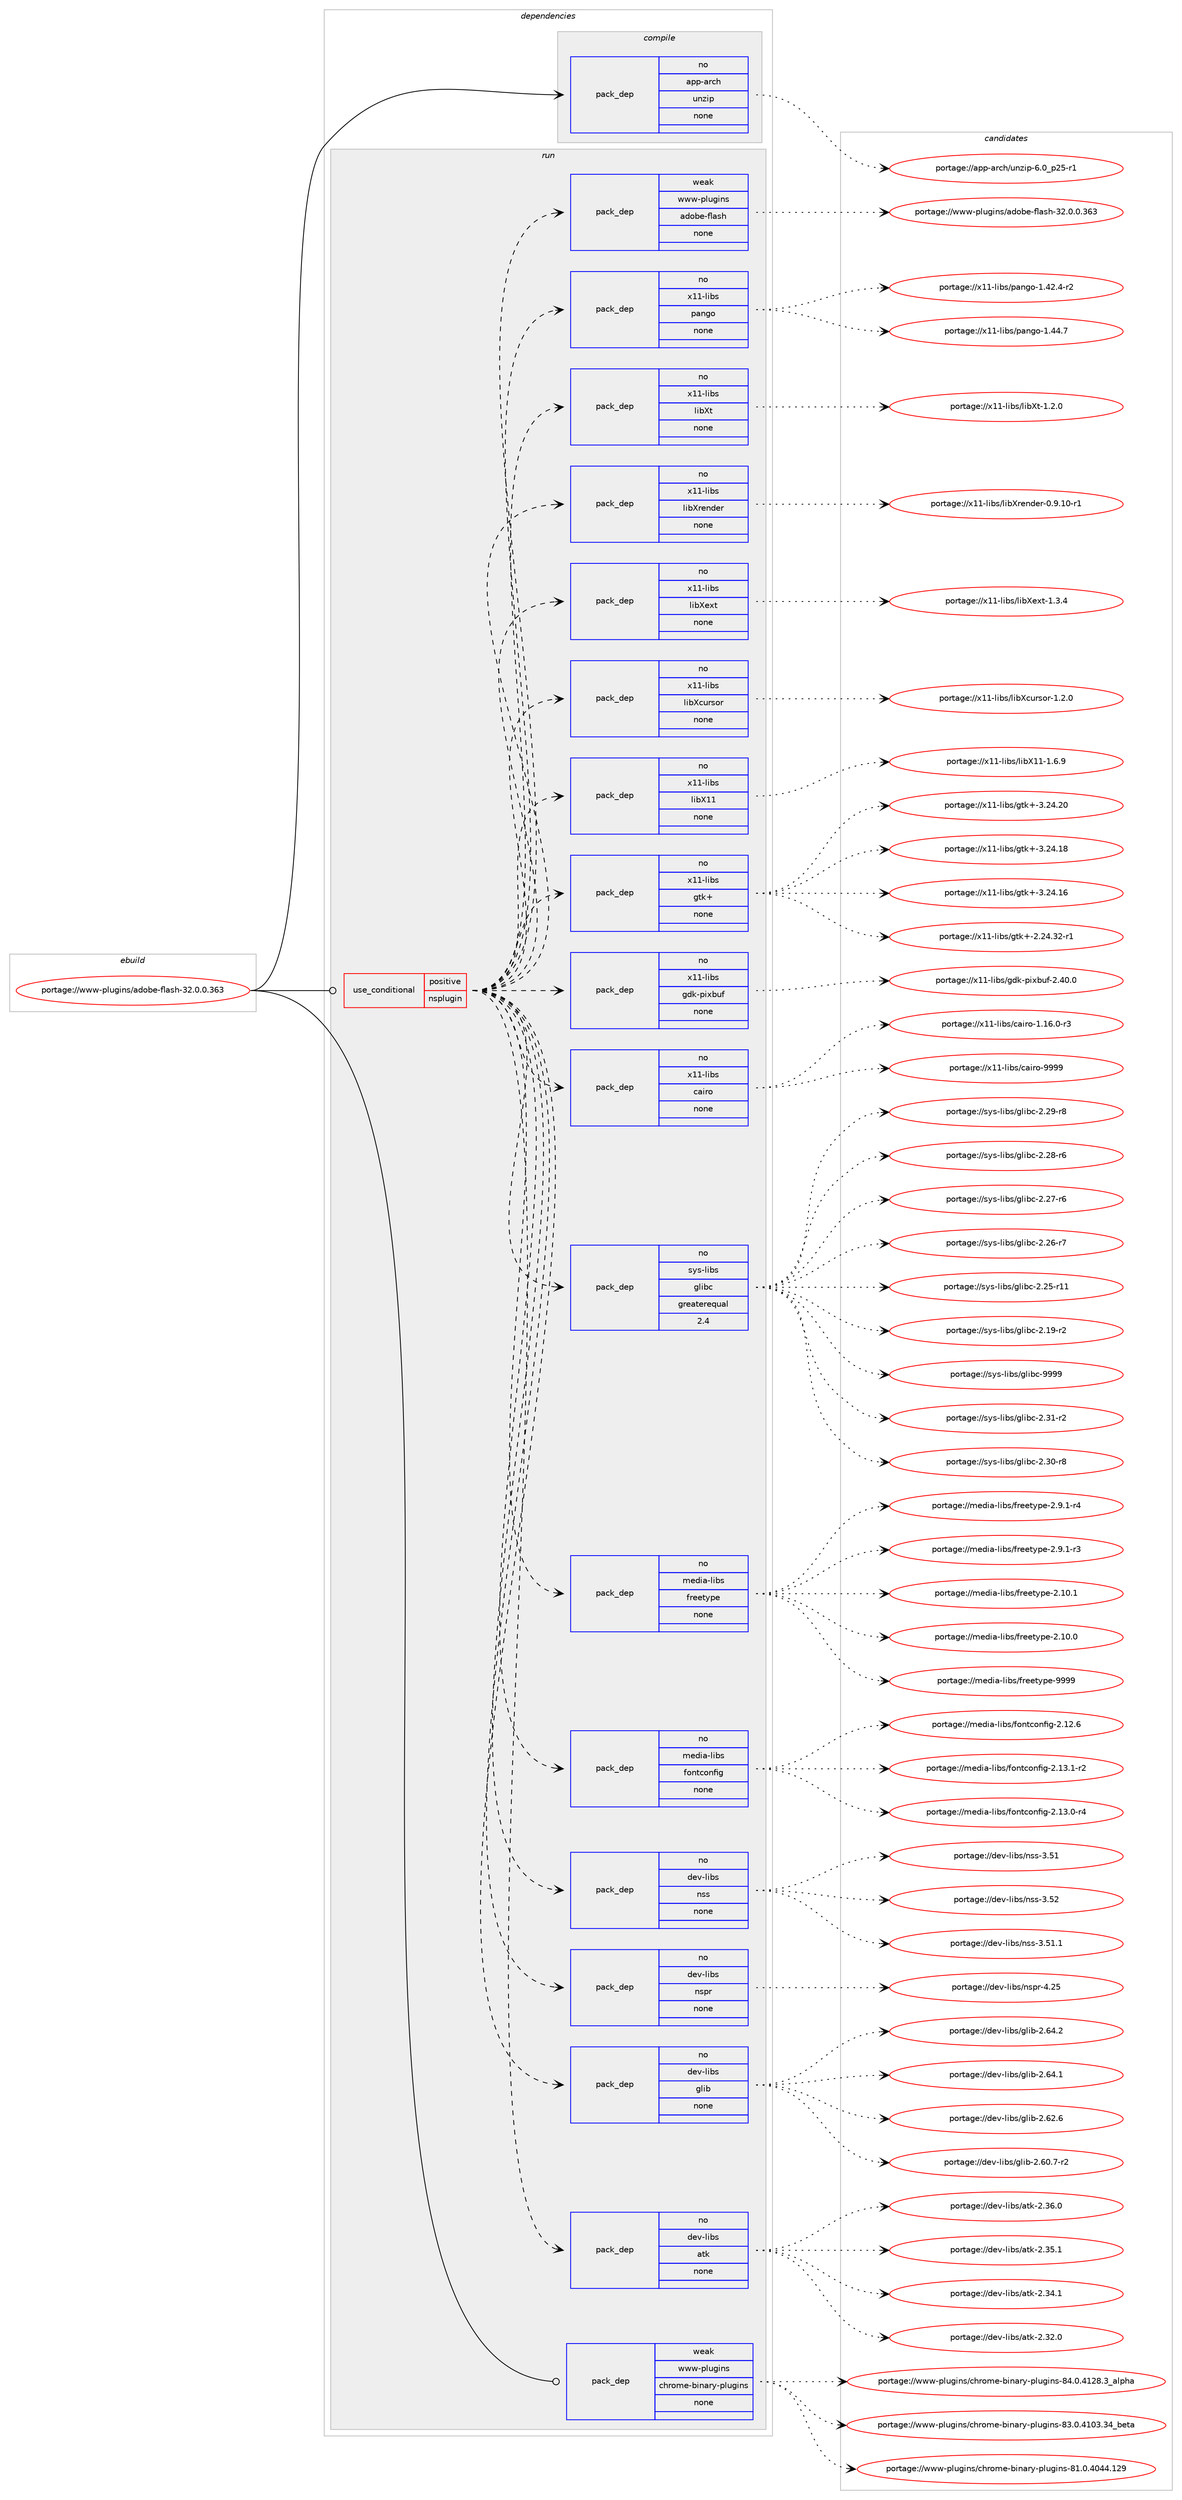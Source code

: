 digraph prolog {

# *************
# Graph options
# *************

newrank=true;
concentrate=true;
compound=true;
graph [rankdir=LR,fontname=Helvetica,fontsize=10,ranksep=1.5];#, ranksep=2.5, nodesep=0.2];
edge  [arrowhead=vee];
node  [fontname=Helvetica,fontsize=10];

# **********
# The ebuild
# **********

subgraph cluster_leftcol {
color=gray;
rank=same;
label=<<i>ebuild</i>>;
id [label="portage://www-plugins/adobe-flash-32.0.0.363", color=red, width=4, href="../www-plugins/adobe-flash-32.0.0.363.svg"];
}

# ****************
# The dependencies
# ****************

subgraph cluster_midcol {
color=gray;
label=<<i>dependencies</i>>;
subgraph cluster_compile {
fillcolor="#eeeeee";
style=filled;
label=<<i>compile</i>>;
subgraph pack1907 {
dependency2184 [label=<<TABLE BORDER="0" CELLBORDER="1" CELLSPACING="0" CELLPADDING="4" WIDTH="220"><TR><TD ROWSPAN="6" CELLPADDING="30">pack_dep</TD></TR><TR><TD WIDTH="110">no</TD></TR><TR><TD>app-arch</TD></TR><TR><TD>unzip</TD></TR><TR><TD>none</TD></TR><TR><TD></TD></TR></TABLE>>, shape=none, color=blue];
}
id:e -> dependency2184:w [weight=20,style="solid",arrowhead="vee"];
}
subgraph cluster_compileandrun {
fillcolor="#eeeeee";
style=filled;
label=<<i>compile and run</i>>;
}
subgraph cluster_run {
fillcolor="#eeeeee";
style=filled;
label=<<i>run</i>>;
subgraph cond262 {
dependency2185 [label=<<TABLE BORDER="0" CELLBORDER="1" CELLSPACING="0" CELLPADDING="4"><TR><TD ROWSPAN="3" CELLPADDING="10">use_conditional</TD></TR><TR><TD>positive</TD></TR><TR><TD>nsplugin</TD></TR></TABLE>>, shape=none, color=red];
subgraph pack1908 {
dependency2186 [label=<<TABLE BORDER="0" CELLBORDER="1" CELLSPACING="0" CELLPADDING="4" WIDTH="220"><TR><TD ROWSPAN="6" CELLPADDING="30">pack_dep</TD></TR><TR><TD WIDTH="110">no</TD></TR><TR><TD>dev-libs</TD></TR><TR><TD>atk</TD></TR><TR><TD>none</TD></TR><TR><TD></TD></TR></TABLE>>, shape=none, color=blue];
}
dependency2185:e -> dependency2186:w [weight=20,style="dashed",arrowhead="vee"];
subgraph pack1909 {
dependency2187 [label=<<TABLE BORDER="0" CELLBORDER="1" CELLSPACING="0" CELLPADDING="4" WIDTH="220"><TR><TD ROWSPAN="6" CELLPADDING="30">pack_dep</TD></TR><TR><TD WIDTH="110">no</TD></TR><TR><TD>dev-libs</TD></TR><TR><TD>glib</TD></TR><TR><TD>none</TD></TR><TR><TD></TD></TR></TABLE>>, shape=none, color=blue];
}
dependency2185:e -> dependency2187:w [weight=20,style="dashed",arrowhead="vee"];
subgraph pack1910 {
dependency2188 [label=<<TABLE BORDER="0" CELLBORDER="1" CELLSPACING="0" CELLPADDING="4" WIDTH="220"><TR><TD ROWSPAN="6" CELLPADDING="30">pack_dep</TD></TR><TR><TD WIDTH="110">no</TD></TR><TR><TD>dev-libs</TD></TR><TR><TD>nspr</TD></TR><TR><TD>none</TD></TR><TR><TD></TD></TR></TABLE>>, shape=none, color=blue];
}
dependency2185:e -> dependency2188:w [weight=20,style="dashed",arrowhead="vee"];
subgraph pack1911 {
dependency2189 [label=<<TABLE BORDER="0" CELLBORDER="1" CELLSPACING="0" CELLPADDING="4" WIDTH="220"><TR><TD ROWSPAN="6" CELLPADDING="30">pack_dep</TD></TR><TR><TD WIDTH="110">no</TD></TR><TR><TD>dev-libs</TD></TR><TR><TD>nss</TD></TR><TR><TD>none</TD></TR><TR><TD></TD></TR></TABLE>>, shape=none, color=blue];
}
dependency2185:e -> dependency2189:w [weight=20,style="dashed",arrowhead="vee"];
subgraph pack1912 {
dependency2190 [label=<<TABLE BORDER="0" CELLBORDER="1" CELLSPACING="0" CELLPADDING="4" WIDTH="220"><TR><TD ROWSPAN="6" CELLPADDING="30">pack_dep</TD></TR><TR><TD WIDTH="110">no</TD></TR><TR><TD>media-libs</TD></TR><TR><TD>fontconfig</TD></TR><TR><TD>none</TD></TR><TR><TD></TD></TR></TABLE>>, shape=none, color=blue];
}
dependency2185:e -> dependency2190:w [weight=20,style="dashed",arrowhead="vee"];
subgraph pack1913 {
dependency2191 [label=<<TABLE BORDER="0" CELLBORDER="1" CELLSPACING="0" CELLPADDING="4" WIDTH="220"><TR><TD ROWSPAN="6" CELLPADDING="30">pack_dep</TD></TR><TR><TD WIDTH="110">no</TD></TR><TR><TD>media-libs</TD></TR><TR><TD>freetype</TD></TR><TR><TD>none</TD></TR><TR><TD></TD></TR></TABLE>>, shape=none, color=blue];
}
dependency2185:e -> dependency2191:w [weight=20,style="dashed",arrowhead="vee"];
subgraph pack1914 {
dependency2192 [label=<<TABLE BORDER="0" CELLBORDER="1" CELLSPACING="0" CELLPADDING="4" WIDTH="220"><TR><TD ROWSPAN="6" CELLPADDING="30">pack_dep</TD></TR><TR><TD WIDTH="110">no</TD></TR><TR><TD>sys-libs</TD></TR><TR><TD>glibc</TD></TR><TR><TD>greaterequal</TD></TR><TR><TD>2.4</TD></TR></TABLE>>, shape=none, color=blue];
}
dependency2185:e -> dependency2192:w [weight=20,style="dashed",arrowhead="vee"];
subgraph pack1915 {
dependency2193 [label=<<TABLE BORDER="0" CELLBORDER="1" CELLSPACING="0" CELLPADDING="4" WIDTH="220"><TR><TD ROWSPAN="6" CELLPADDING="30">pack_dep</TD></TR><TR><TD WIDTH="110">no</TD></TR><TR><TD>x11-libs</TD></TR><TR><TD>cairo</TD></TR><TR><TD>none</TD></TR><TR><TD></TD></TR></TABLE>>, shape=none, color=blue];
}
dependency2185:e -> dependency2193:w [weight=20,style="dashed",arrowhead="vee"];
subgraph pack1916 {
dependency2194 [label=<<TABLE BORDER="0" CELLBORDER="1" CELLSPACING="0" CELLPADDING="4" WIDTH="220"><TR><TD ROWSPAN="6" CELLPADDING="30">pack_dep</TD></TR><TR><TD WIDTH="110">no</TD></TR><TR><TD>x11-libs</TD></TR><TR><TD>gdk-pixbuf</TD></TR><TR><TD>none</TD></TR><TR><TD></TD></TR></TABLE>>, shape=none, color=blue];
}
dependency2185:e -> dependency2194:w [weight=20,style="dashed",arrowhead="vee"];
subgraph pack1917 {
dependency2195 [label=<<TABLE BORDER="0" CELLBORDER="1" CELLSPACING="0" CELLPADDING="4" WIDTH="220"><TR><TD ROWSPAN="6" CELLPADDING="30">pack_dep</TD></TR><TR><TD WIDTH="110">no</TD></TR><TR><TD>x11-libs</TD></TR><TR><TD>gtk+</TD></TR><TR><TD>none</TD></TR><TR><TD></TD></TR></TABLE>>, shape=none, color=blue];
}
dependency2185:e -> dependency2195:w [weight=20,style="dashed",arrowhead="vee"];
subgraph pack1918 {
dependency2196 [label=<<TABLE BORDER="0" CELLBORDER="1" CELLSPACING="0" CELLPADDING="4" WIDTH="220"><TR><TD ROWSPAN="6" CELLPADDING="30">pack_dep</TD></TR><TR><TD WIDTH="110">no</TD></TR><TR><TD>x11-libs</TD></TR><TR><TD>libX11</TD></TR><TR><TD>none</TD></TR><TR><TD></TD></TR></TABLE>>, shape=none, color=blue];
}
dependency2185:e -> dependency2196:w [weight=20,style="dashed",arrowhead="vee"];
subgraph pack1919 {
dependency2197 [label=<<TABLE BORDER="0" CELLBORDER="1" CELLSPACING="0" CELLPADDING="4" WIDTH="220"><TR><TD ROWSPAN="6" CELLPADDING="30">pack_dep</TD></TR><TR><TD WIDTH="110">no</TD></TR><TR><TD>x11-libs</TD></TR><TR><TD>libXcursor</TD></TR><TR><TD>none</TD></TR><TR><TD></TD></TR></TABLE>>, shape=none, color=blue];
}
dependency2185:e -> dependency2197:w [weight=20,style="dashed",arrowhead="vee"];
subgraph pack1920 {
dependency2198 [label=<<TABLE BORDER="0" CELLBORDER="1" CELLSPACING="0" CELLPADDING="4" WIDTH="220"><TR><TD ROWSPAN="6" CELLPADDING="30">pack_dep</TD></TR><TR><TD WIDTH="110">no</TD></TR><TR><TD>x11-libs</TD></TR><TR><TD>libXext</TD></TR><TR><TD>none</TD></TR><TR><TD></TD></TR></TABLE>>, shape=none, color=blue];
}
dependency2185:e -> dependency2198:w [weight=20,style="dashed",arrowhead="vee"];
subgraph pack1921 {
dependency2199 [label=<<TABLE BORDER="0" CELLBORDER="1" CELLSPACING="0" CELLPADDING="4" WIDTH="220"><TR><TD ROWSPAN="6" CELLPADDING="30">pack_dep</TD></TR><TR><TD WIDTH="110">no</TD></TR><TR><TD>x11-libs</TD></TR><TR><TD>libXrender</TD></TR><TR><TD>none</TD></TR><TR><TD></TD></TR></TABLE>>, shape=none, color=blue];
}
dependency2185:e -> dependency2199:w [weight=20,style="dashed",arrowhead="vee"];
subgraph pack1922 {
dependency2200 [label=<<TABLE BORDER="0" CELLBORDER="1" CELLSPACING="0" CELLPADDING="4" WIDTH="220"><TR><TD ROWSPAN="6" CELLPADDING="30">pack_dep</TD></TR><TR><TD WIDTH="110">no</TD></TR><TR><TD>x11-libs</TD></TR><TR><TD>libXt</TD></TR><TR><TD>none</TD></TR><TR><TD></TD></TR></TABLE>>, shape=none, color=blue];
}
dependency2185:e -> dependency2200:w [weight=20,style="dashed",arrowhead="vee"];
subgraph pack1923 {
dependency2201 [label=<<TABLE BORDER="0" CELLBORDER="1" CELLSPACING="0" CELLPADDING="4" WIDTH="220"><TR><TD ROWSPAN="6" CELLPADDING="30">pack_dep</TD></TR><TR><TD WIDTH="110">no</TD></TR><TR><TD>x11-libs</TD></TR><TR><TD>pango</TD></TR><TR><TD>none</TD></TR><TR><TD></TD></TR></TABLE>>, shape=none, color=blue];
}
dependency2185:e -> dependency2201:w [weight=20,style="dashed",arrowhead="vee"];
subgraph pack1924 {
dependency2202 [label=<<TABLE BORDER="0" CELLBORDER="1" CELLSPACING="0" CELLPADDING="4" WIDTH="220"><TR><TD ROWSPAN="6" CELLPADDING="30">pack_dep</TD></TR><TR><TD WIDTH="110">weak</TD></TR><TR><TD>www-plugins</TD></TR><TR><TD>adobe-flash</TD></TR><TR><TD>none</TD></TR><TR><TD></TD></TR></TABLE>>, shape=none, color=blue];
}
dependency2185:e -> dependency2202:w [weight=20,style="dashed",arrowhead="vee"];
}
id:e -> dependency2185:w [weight=20,style="solid",arrowhead="odot"];
subgraph pack1925 {
dependency2203 [label=<<TABLE BORDER="0" CELLBORDER="1" CELLSPACING="0" CELLPADDING="4" WIDTH="220"><TR><TD ROWSPAN="6" CELLPADDING="30">pack_dep</TD></TR><TR><TD WIDTH="110">weak</TD></TR><TR><TD>www-plugins</TD></TR><TR><TD>chrome-binary-plugins</TD></TR><TR><TD>none</TD></TR><TR><TD></TD></TR></TABLE>>, shape=none, color=blue];
}
id:e -> dependency2203:w [weight=20,style="solid",arrowhead="odot"];
}
}

# **************
# The candidates
# **************

subgraph cluster_choices {
rank=same;
color=gray;
label=<<i>candidates</i>>;

subgraph choice1907 {
color=black;
nodesep=1;
choice9711211245971149910447117110122105112455446489511250534511449 [label="portage://app-arch/unzip-6.0_p25-r1", color=red, width=4,href="../app-arch/unzip-6.0_p25-r1.svg"];
dependency2184:e -> choice9711211245971149910447117110122105112455446489511250534511449:w [style=dotted,weight="100"];
}
subgraph choice1908 {
color=black;
nodesep=1;
choice1001011184510810598115479711610745504651544648 [label="portage://dev-libs/atk-2.36.0", color=red, width=4,href="../dev-libs/atk-2.36.0.svg"];
choice1001011184510810598115479711610745504651534649 [label="portage://dev-libs/atk-2.35.1", color=red, width=4,href="../dev-libs/atk-2.35.1.svg"];
choice1001011184510810598115479711610745504651524649 [label="portage://dev-libs/atk-2.34.1", color=red, width=4,href="../dev-libs/atk-2.34.1.svg"];
choice1001011184510810598115479711610745504651504648 [label="portage://dev-libs/atk-2.32.0", color=red, width=4,href="../dev-libs/atk-2.32.0.svg"];
dependency2186:e -> choice1001011184510810598115479711610745504651544648:w [style=dotted,weight="100"];
dependency2186:e -> choice1001011184510810598115479711610745504651534649:w [style=dotted,weight="100"];
dependency2186:e -> choice1001011184510810598115479711610745504651524649:w [style=dotted,weight="100"];
dependency2186:e -> choice1001011184510810598115479711610745504651504648:w [style=dotted,weight="100"];
}
subgraph choice1909 {
color=black;
nodesep=1;
choice1001011184510810598115471031081059845504654524650 [label="portage://dev-libs/glib-2.64.2", color=red, width=4,href="../dev-libs/glib-2.64.2.svg"];
choice1001011184510810598115471031081059845504654524649 [label="portage://dev-libs/glib-2.64.1", color=red, width=4,href="../dev-libs/glib-2.64.1.svg"];
choice1001011184510810598115471031081059845504654504654 [label="portage://dev-libs/glib-2.62.6", color=red, width=4,href="../dev-libs/glib-2.62.6.svg"];
choice10010111845108105981154710310810598455046544846554511450 [label="portage://dev-libs/glib-2.60.7-r2", color=red, width=4,href="../dev-libs/glib-2.60.7-r2.svg"];
dependency2187:e -> choice1001011184510810598115471031081059845504654524650:w [style=dotted,weight="100"];
dependency2187:e -> choice1001011184510810598115471031081059845504654524649:w [style=dotted,weight="100"];
dependency2187:e -> choice1001011184510810598115471031081059845504654504654:w [style=dotted,weight="100"];
dependency2187:e -> choice10010111845108105981154710310810598455046544846554511450:w [style=dotted,weight="100"];
}
subgraph choice1910 {
color=black;
nodesep=1;
choice1001011184510810598115471101151121144552465053 [label="portage://dev-libs/nspr-4.25", color=red, width=4,href="../dev-libs/nspr-4.25.svg"];
dependency2188:e -> choice1001011184510810598115471101151121144552465053:w [style=dotted,weight="100"];
}
subgraph choice1911 {
color=black;
nodesep=1;
choice1001011184510810598115471101151154551465350 [label="portage://dev-libs/nss-3.52", color=red, width=4,href="../dev-libs/nss-3.52.svg"];
choice10010111845108105981154711011511545514653494649 [label="portage://dev-libs/nss-3.51.1", color=red, width=4,href="../dev-libs/nss-3.51.1.svg"];
choice1001011184510810598115471101151154551465349 [label="portage://dev-libs/nss-3.51", color=red, width=4,href="../dev-libs/nss-3.51.svg"];
dependency2189:e -> choice1001011184510810598115471101151154551465350:w [style=dotted,weight="100"];
dependency2189:e -> choice10010111845108105981154711011511545514653494649:w [style=dotted,weight="100"];
dependency2189:e -> choice1001011184510810598115471101151154551465349:w [style=dotted,weight="100"];
}
subgraph choice1912 {
color=black;
nodesep=1;
choice1091011001059745108105981154710211111011699111110102105103455046495146494511450 [label="portage://media-libs/fontconfig-2.13.1-r2", color=red, width=4,href="../media-libs/fontconfig-2.13.1-r2.svg"];
choice1091011001059745108105981154710211111011699111110102105103455046495146484511452 [label="portage://media-libs/fontconfig-2.13.0-r4", color=red, width=4,href="../media-libs/fontconfig-2.13.0-r4.svg"];
choice109101100105974510810598115471021111101169911111010210510345504649504654 [label="portage://media-libs/fontconfig-2.12.6", color=red, width=4,href="../media-libs/fontconfig-2.12.6.svg"];
dependency2190:e -> choice1091011001059745108105981154710211111011699111110102105103455046495146494511450:w [style=dotted,weight="100"];
dependency2190:e -> choice1091011001059745108105981154710211111011699111110102105103455046495146484511452:w [style=dotted,weight="100"];
dependency2190:e -> choice109101100105974510810598115471021111101169911111010210510345504649504654:w [style=dotted,weight="100"];
}
subgraph choice1913 {
color=black;
nodesep=1;
choice109101100105974510810598115471021141011011161211121014557575757 [label="portage://media-libs/freetype-9999", color=red, width=4,href="../media-libs/freetype-9999.svg"];
choice109101100105974510810598115471021141011011161211121014550465746494511452 [label="portage://media-libs/freetype-2.9.1-r4", color=red, width=4,href="../media-libs/freetype-2.9.1-r4.svg"];
choice109101100105974510810598115471021141011011161211121014550465746494511451 [label="portage://media-libs/freetype-2.9.1-r3", color=red, width=4,href="../media-libs/freetype-2.9.1-r3.svg"];
choice1091011001059745108105981154710211410110111612111210145504649484649 [label="portage://media-libs/freetype-2.10.1", color=red, width=4,href="../media-libs/freetype-2.10.1.svg"];
choice1091011001059745108105981154710211410110111612111210145504649484648 [label="portage://media-libs/freetype-2.10.0", color=red, width=4,href="../media-libs/freetype-2.10.0.svg"];
dependency2191:e -> choice109101100105974510810598115471021141011011161211121014557575757:w [style=dotted,weight="100"];
dependency2191:e -> choice109101100105974510810598115471021141011011161211121014550465746494511452:w [style=dotted,weight="100"];
dependency2191:e -> choice109101100105974510810598115471021141011011161211121014550465746494511451:w [style=dotted,weight="100"];
dependency2191:e -> choice1091011001059745108105981154710211410110111612111210145504649484649:w [style=dotted,weight="100"];
dependency2191:e -> choice1091011001059745108105981154710211410110111612111210145504649484648:w [style=dotted,weight="100"];
}
subgraph choice1914 {
color=black;
nodesep=1;
choice11512111545108105981154710310810598994557575757 [label="portage://sys-libs/glibc-9999", color=red, width=4,href="../sys-libs/glibc-9999.svg"];
choice115121115451081059811547103108105989945504651494511450 [label="portage://sys-libs/glibc-2.31-r2", color=red, width=4,href="../sys-libs/glibc-2.31-r2.svg"];
choice115121115451081059811547103108105989945504651484511456 [label="portage://sys-libs/glibc-2.30-r8", color=red, width=4,href="../sys-libs/glibc-2.30-r8.svg"];
choice115121115451081059811547103108105989945504650574511456 [label="portage://sys-libs/glibc-2.29-r8", color=red, width=4,href="../sys-libs/glibc-2.29-r8.svg"];
choice115121115451081059811547103108105989945504650564511454 [label="portage://sys-libs/glibc-2.28-r6", color=red, width=4,href="../sys-libs/glibc-2.28-r6.svg"];
choice115121115451081059811547103108105989945504650554511454 [label="portage://sys-libs/glibc-2.27-r6", color=red, width=4,href="../sys-libs/glibc-2.27-r6.svg"];
choice115121115451081059811547103108105989945504650544511455 [label="portage://sys-libs/glibc-2.26-r7", color=red, width=4,href="../sys-libs/glibc-2.26-r7.svg"];
choice11512111545108105981154710310810598994550465053451144949 [label="portage://sys-libs/glibc-2.25-r11", color=red, width=4,href="../sys-libs/glibc-2.25-r11.svg"];
choice115121115451081059811547103108105989945504649574511450 [label="portage://sys-libs/glibc-2.19-r2", color=red, width=4,href="../sys-libs/glibc-2.19-r2.svg"];
dependency2192:e -> choice11512111545108105981154710310810598994557575757:w [style=dotted,weight="100"];
dependency2192:e -> choice115121115451081059811547103108105989945504651494511450:w [style=dotted,weight="100"];
dependency2192:e -> choice115121115451081059811547103108105989945504651484511456:w [style=dotted,weight="100"];
dependency2192:e -> choice115121115451081059811547103108105989945504650574511456:w [style=dotted,weight="100"];
dependency2192:e -> choice115121115451081059811547103108105989945504650564511454:w [style=dotted,weight="100"];
dependency2192:e -> choice115121115451081059811547103108105989945504650554511454:w [style=dotted,weight="100"];
dependency2192:e -> choice115121115451081059811547103108105989945504650544511455:w [style=dotted,weight="100"];
dependency2192:e -> choice11512111545108105981154710310810598994550465053451144949:w [style=dotted,weight="100"];
dependency2192:e -> choice115121115451081059811547103108105989945504649574511450:w [style=dotted,weight="100"];
}
subgraph choice1915 {
color=black;
nodesep=1;
choice120494945108105981154799971051141114557575757 [label="portage://x11-libs/cairo-9999", color=red, width=4,href="../x11-libs/cairo-9999.svg"];
choice12049494510810598115479997105114111454946495446484511451 [label="portage://x11-libs/cairo-1.16.0-r3", color=red, width=4,href="../x11-libs/cairo-1.16.0-r3.svg"];
dependency2193:e -> choice120494945108105981154799971051141114557575757:w [style=dotted,weight="100"];
dependency2193:e -> choice12049494510810598115479997105114111454946495446484511451:w [style=dotted,weight="100"];
}
subgraph choice1916 {
color=black;
nodesep=1;
choice1204949451081059811547103100107451121051209811710245504652484648 [label="portage://x11-libs/gdk-pixbuf-2.40.0", color=red, width=4,href="../x11-libs/gdk-pixbuf-2.40.0.svg"];
dependency2194:e -> choice1204949451081059811547103100107451121051209811710245504652484648:w [style=dotted,weight="100"];
}
subgraph choice1917 {
color=black;
nodesep=1;
choice1204949451081059811547103116107434551465052465048 [label="portage://x11-libs/gtk+-3.24.20", color=red, width=4,href="../x11-libs/gtk+-3.24.20.svg"];
choice1204949451081059811547103116107434551465052464956 [label="portage://x11-libs/gtk+-3.24.18", color=red, width=4,href="../x11-libs/gtk+-3.24.18.svg"];
choice1204949451081059811547103116107434551465052464954 [label="portage://x11-libs/gtk+-3.24.16", color=red, width=4,href="../x11-libs/gtk+-3.24.16.svg"];
choice12049494510810598115471031161074345504650524651504511449 [label="portage://x11-libs/gtk+-2.24.32-r1", color=red, width=4,href="../x11-libs/gtk+-2.24.32-r1.svg"];
dependency2195:e -> choice1204949451081059811547103116107434551465052465048:w [style=dotted,weight="100"];
dependency2195:e -> choice1204949451081059811547103116107434551465052464956:w [style=dotted,weight="100"];
dependency2195:e -> choice1204949451081059811547103116107434551465052464954:w [style=dotted,weight="100"];
dependency2195:e -> choice12049494510810598115471031161074345504650524651504511449:w [style=dotted,weight="100"];
}
subgraph choice1918 {
color=black;
nodesep=1;
choice120494945108105981154710810598884949454946544657 [label="portage://x11-libs/libX11-1.6.9", color=red, width=4,href="../x11-libs/libX11-1.6.9.svg"];
dependency2196:e -> choice120494945108105981154710810598884949454946544657:w [style=dotted,weight="100"];
}
subgraph choice1919 {
color=black;
nodesep=1;
choice1204949451081059811547108105988899117114115111114454946504648 [label="portage://x11-libs/libXcursor-1.2.0", color=red, width=4,href="../x11-libs/libXcursor-1.2.0.svg"];
dependency2197:e -> choice1204949451081059811547108105988899117114115111114454946504648:w [style=dotted,weight="100"];
}
subgraph choice1920 {
color=black;
nodesep=1;
choice12049494510810598115471081059888101120116454946514652 [label="portage://x11-libs/libXext-1.3.4", color=red, width=4,href="../x11-libs/libXext-1.3.4.svg"];
dependency2198:e -> choice12049494510810598115471081059888101120116454946514652:w [style=dotted,weight="100"];
}
subgraph choice1921 {
color=black;
nodesep=1;
choice12049494510810598115471081059888114101110100101114454846574649484511449 [label="portage://x11-libs/libXrender-0.9.10-r1", color=red, width=4,href="../x11-libs/libXrender-0.9.10-r1.svg"];
dependency2199:e -> choice12049494510810598115471081059888114101110100101114454846574649484511449:w [style=dotted,weight="100"];
}
subgraph choice1922 {
color=black;
nodesep=1;
choice12049494510810598115471081059888116454946504648 [label="portage://x11-libs/libXt-1.2.0", color=red, width=4,href="../x11-libs/libXt-1.2.0.svg"];
dependency2200:e -> choice12049494510810598115471081059888116454946504648:w [style=dotted,weight="100"];
}
subgraph choice1923 {
color=black;
nodesep=1;
choice12049494510810598115471129711010311145494652524655 [label="portage://x11-libs/pango-1.44.7", color=red, width=4,href="../x11-libs/pango-1.44.7.svg"];
choice120494945108105981154711297110103111454946525046524511450 [label="portage://x11-libs/pango-1.42.4-r2", color=red, width=4,href="../x11-libs/pango-1.42.4-r2.svg"];
dependency2201:e -> choice12049494510810598115471129711010311145494652524655:w [style=dotted,weight="100"];
dependency2201:e -> choice120494945108105981154711297110103111454946525046524511450:w [style=dotted,weight="100"];
}
subgraph choice1924 {
color=black;
nodesep=1;
choice1191191194511210811710310511011547971001119810145102108971151044551504648464846515451 [label="portage://www-plugins/adobe-flash-32.0.0.363", color=red, width=4,href="../www-plugins/adobe-flash-32.0.0.363.svg"];
dependency2202:e -> choice1191191194511210811710310511011547971001119810145102108971151044551504648464846515451:w [style=dotted,weight="100"];
}
subgraph choice1925 {
color=black;
nodesep=1;
choice11911911945112108117103105110115479910411411110910145981051109711412145112108117103105110115455652464846524950564651959710811210497 [label="portage://www-plugins/chrome-binary-plugins-84.0.4128.3_alpha", color=red, width=4,href="../www-plugins/chrome-binary-plugins-84.0.4128.3_alpha.svg"];
choice1191191194511210811710310511011547991041141111091014598105110971141214511210811710310511011545565146484652494851465152959810111697 [label="portage://www-plugins/chrome-binary-plugins-83.0.4103.34_beta", color=red, width=4,href="../www-plugins/chrome-binary-plugins-83.0.4103.34_beta.svg"];
choice119119119451121081171031051101154799104114111109101459810511097114121451121081171031051101154556494648465248525246495057 [label="portage://www-plugins/chrome-binary-plugins-81.0.4044.129", color=red, width=4,href="../www-plugins/chrome-binary-plugins-81.0.4044.129.svg"];
dependency2203:e -> choice11911911945112108117103105110115479910411411110910145981051109711412145112108117103105110115455652464846524950564651959710811210497:w [style=dotted,weight="100"];
dependency2203:e -> choice1191191194511210811710310511011547991041141111091014598105110971141214511210811710310511011545565146484652494851465152959810111697:w [style=dotted,weight="100"];
dependency2203:e -> choice119119119451121081171031051101154799104114111109101459810511097114121451121081171031051101154556494648465248525246495057:w [style=dotted,weight="100"];
}
}

}
